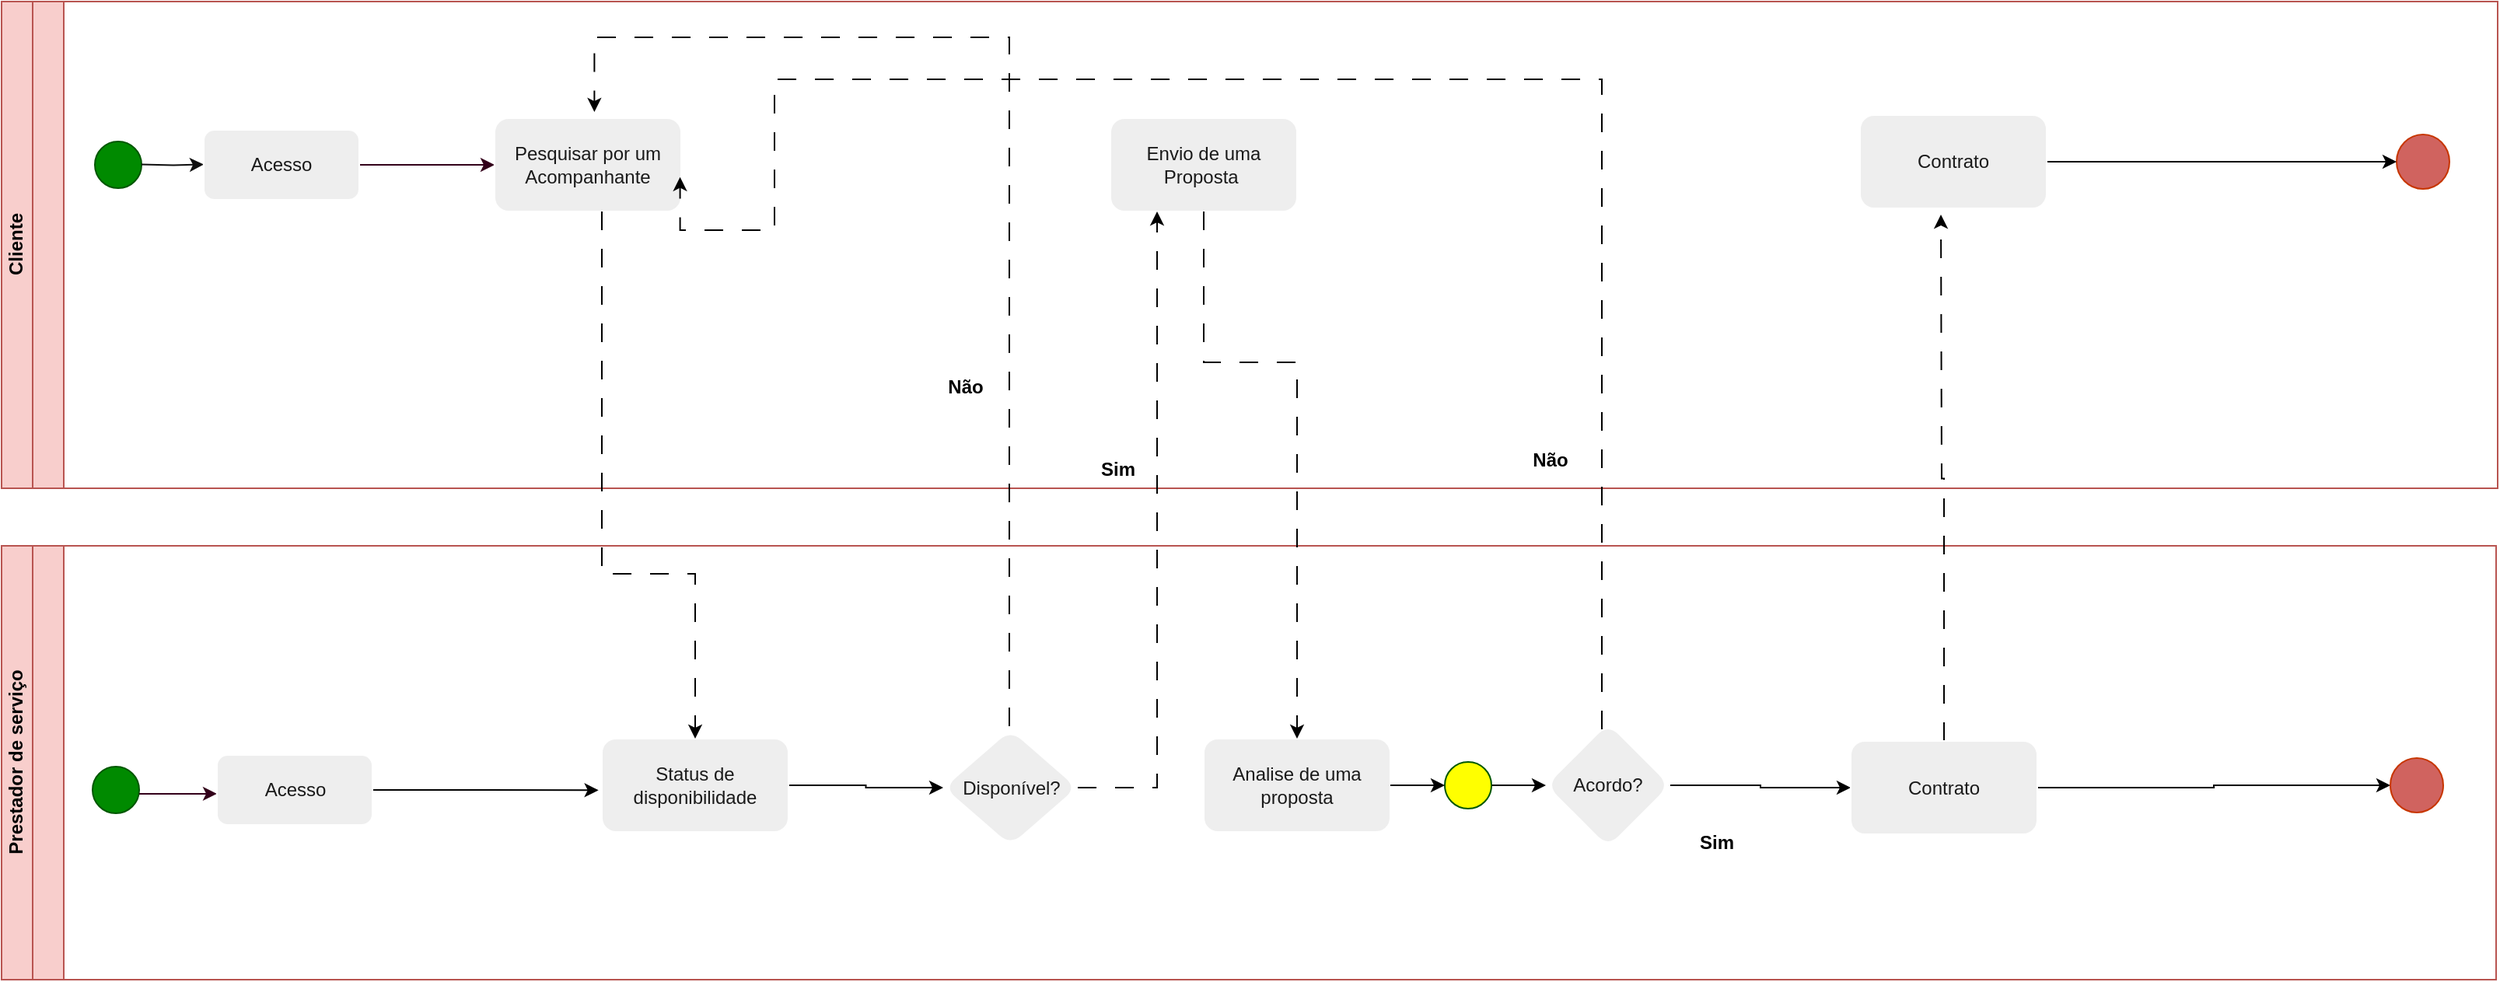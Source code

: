 <mxfile version="24.0.1" type="github">
  <diagram id="prtHgNgQTEPvFCAcTncT" name="Page-1">
    <mxGraphModel dx="1622" dy="1015" grid="0" gridSize="10" guides="1" tooltips="1" connect="1" arrows="1" fold="1" page="1" pageScale="1" pageWidth="827" pageHeight="1169" background="#FFFFFF" math="0" shadow="0">
      <root>
        <mxCell id="0" />
        <mxCell id="1" parent="0" />
        <mxCell id="5pNz5yCcSIAwaGnznMOf-3" value="Prestador de serviço" style="swimlane;html=1;childLayout=stackLayout;resizeParent=1;resizeParentMax=0;horizontal=0;startSize=20;horizontalStack=0;labelBackgroundColor=none;fillColor=#f8cecc;strokeColor=#b85450;" parent="1" vertex="1">
          <mxGeometry x="54" y="435" width="1604" height="279" as="geometry" />
        </mxCell>
        <mxCell id="5pNz5yCcSIAwaGnznMOf-4" value="&amp;nbsp;&lt;div&gt;&lt;br&gt;&lt;/div&gt;" style="swimlane;html=1;startSize=20;horizontal=0;labelBackgroundColor=none;fillColor=#f8cecc;strokeColor=#b85450;" parent="5pNz5yCcSIAwaGnznMOf-3" vertex="1">
          <mxGeometry x="20" width="1584" height="279" as="geometry" />
        </mxCell>
        <mxCell id="5pNz5yCcSIAwaGnznMOf-25" value="" style="verticalLabelPosition=bottom;verticalAlign=top;html=1;shape=mxgraph.flowchart.on-page_reference;fillColor=#008a00;strokeColor=#005700;labelBackgroundColor=none;fontColor=#ffffff;" parent="5pNz5yCcSIAwaGnznMOf-4" vertex="1">
          <mxGeometry x="38.5" y="142" width="30" height="30" as="geometry" />
        </mxCell>
        <mxCell id="Df03aj2ZQIvmBR8gezqD-38" value="" style="edgeStyle=orthogonalEdgeStyle;rounded=0;orthogonalLoop=1;jettySize=auto;html=1;" parent="5pNz5yCcSIAwaGnznMOf-4" source="Df03aj2ZQIvmBR8gezqD-69" target="Df03aj2ZQIvmBR8gezqD-37" edge="1">
          <mxGeometry relative="1" as="geometry" />
        </mxCell>
        <mxCell id="5pNz5yCcSIAwaGnznMOf-45" value="Analise de uma proposta" style="whiteSpace=wrap;html=1;fillColor=#EEEEEE;strokeColor=#FFFFFF;fontColor=#1A1A1A;rounded=1;labelBackgroundColor=none;" parent="5pNz5yCcSIAwaGnznMOf-4" vertex="1">
          <mxGeometry x="753" y="124" width="120" height="60" as="geometry" />
        </mxCell>
        <mxCell id="Df03aj2ZQIvmBR8gezqD-25" style="edgeStyle=orthogonalEdgeStyle;rounded=0;orthogonalLoop=1;jettySize=auto;html=1;exitX=1;exitY=0.5;exitDx=0;exitDy=0;fontColor=#000000;" parent="5pNz5yCcSIAwaGnznMOf-4" source="5pNz5yCcSIAwaGnznMOf-27" edge="1">
          <mxGeometry relative="1" as="geometry">
            <mxPoint x="363.833" y="157.167" as="targetPoint" />
          </mxGeometry>
        </mxCell>
        <mxCell id="Df03aj2ZQIvmBR8gezqD-72" value="" style="edgeStyle=orthogonalEdgeStyle;rounded=0;orthogonalLoop=1;jettySize=auto;html=1;strokeColor=#33001A;" parent="5pNz5yCcSIAwaGnznMOf-4" edge="1">
          <mxGeometry relative="1" as="geometry">
            <mxPoint x="68.5" y="159.44" as="sourcePoint" />
            <mxPoint x="118.5" y="159.44" as="targetPoint" />
          </mxGeometry>
        </mxCell>
        <mxCell id="5pNz5yCcSIAwaGnznMOf-27" value="Acesso" style="rounded=1;whiteSpace=wrap;html=1;labelBackgroundColor=none;fillColor=#EEEEEE;strokeColor=#FFFFFF;fontColor=#1A1A1A;" parent="5pNz5yCcSIAwaGnznMOf-4" vertex="1">
          <mxGeometry x="118.5" y="134.5" width="100" height="45" as="geometry" />
        </mxCell>
        <mxCell id="Df03aj2ZQIvmBR8gezqD-26" style="edgeStyle=orthogonalEdgeStyle;rounded=0;orthogonalLoop=1;jettySize=auto;html=1;entryX=0;entryY=0.5;entryDx=0;entryDy=0;fontColor=#000000;" parent="5pNz5yCcSIAwaGnznMOf-4" source="Df03aj2ZQIvmBR8gezqD-6" target="Df03aj2ZQIvmBR8gezqD-20" edge="1">
          <mxGeometry relative="1" as="geometry" />
        </mxCell>
        <mxCell id="Df03aj2ZQIvmBR8gezqD-6" value="Status de disponibilidade" style="whiteSpace=wrap;html=1;fillColor=#EEEEEE;strokeColor=#FFFFFF;fontColor=#1A1A1A;rounded=1;labelBackgroundColor=none;" parent="5pNz5yCcSIAwaGnznMOf-4" vertex="1">
          <mxGeometry x="366" y="124" width="120" height="60" as="geometry" />
        </mxCell>
        <mxCell id="Df03aj2ZQIvmBR8gezqD-20" value="Disponível?" style="rhombus;whiteSpace=wrap;html=1;fillColor=#EEEEEE;strokeColor=#FFFFFF;fontColor=#1A1A1A;rounded=1;labelBackgroundColor=none;" parent="5pNz5yCcSIAwaGnznMOf-4" vertex="1">
          <mxGeometry x="585.5" y="118" width="86.5" height="75" as="geometry" />
        </mxCell>
        <mxCell id="Df03aj2ZQIvmBR8gezqD-44" value="" style="edgeStyle=orthogonalEdgeStyle;rounded=0;orthogonalLoop=1;jettySize=auto;html=1;" parent="5pNz5yCcSIAwaGnznMOf-4" source="Df03aj2ZQIvmBR8gezqD-37" target="Df03aj2ZQIvmBR8gezqD-43" edge="1">
          <mxGeometry relative="1" as="geometry" />
        </mxCell>
        <mxCell id="Df03aj2ZQIvmBR8gezqD-37" value="Acordo?" style="rhombus;whiteSpace=wrap;html=1;fillColor=#EEEEEE;strokeColor=#FFFFFF;fontColor=#1A1A1A;rounded=1;labelBackgroundColor=none;" parent="5pNz5yCcSIAwaGnznMOf-4" vertex="1">
          <mxGeometry x="973" y="114" width="80" height="80" as="geometry" />
        </mxCell>
        <mxCell id="Df03aj2ZQIvmBR8gezqD-75" style="edgeStyle=orthogonalEdgeStyle;rounded=0;orthogonalLoop=1;jettySize=auto;html=1;dashed=1;dashPattern=12 12;" parent="5pNz5yCcSIAwaGnznMOf-4" source="Df03aj2ZQIvmBR8gezqD-43" edge="1">
          <mxGeometry relative="1" as="geometry">
            <mxPoint x="1227" y="-213" as="targetPoint" />
          </mxGeometry>
        </mxCell>
        <mxCell id="M50wYx_1Q1ywH-x-xSe5-16" style="edgeStyle=orthogonalEdgeStyle;rounded=0;orthogonalLoop=1;jettySize=auto;html=1;entryX=0;entryY=0.5;entryDx=0;entryDy=0;" edge="1" parent="5pNz5yCcSIAwaGnznMOf-4" source="Df03aj2ZQIvmBR8gezqD-43" target="M50wYx_1Q1ywH-x-xSe5-14">
          <mxGeometry relative="1" as="geometry">
            <mxPoint x="1506" y="153" as="targetPoint" />
          </mxGeometry>
        </mxCell>
        <mxCell id="Df03aj2ZQIvmBR8gezqD-43" value="Contrato" style="whiteSpace=wrap;html=1;fillColor=#EEEEEE;strokeColor=#FFFFFF;fontColor=#1A1A1A;rounded=1;labelBackgroundColor=none;" parent="5pNz5yCcSIAwaGnznMOf-4" vertex="1">
          <mxGeometry x="1169" y="125.5" width="120" height="60" as="geometry" />
        </mxCell>
        <mxCell id="Df03aj2ZQIvmBR8gezqD-48" value="Sim" style="text;html=1;align=center;verticalAlign=middle;whiteSpace=wrap;rounded=0;fontStyle=1" parent="5pNz5yCcSIAwaGnznMOf-4" vertex="1">
          <mxGeometry x="1053" y="177" width="60" height="27" as="geometry" />
        </mxCell>
        <mxCell id="Df03aj2ZQIvmBR8gezqD-69" value="" style="verticalLabelPosition=bottom;verticalAlign=top;html=1;shape=mxgraph.flowchart.on-page_reference;fillColor=#FFFF00;strokeColor=#005700;labelBackgroundColor=none;fontColor=#ffffff;" parent="5pNz5yCcSIAwaGnznMOf-4" vertex="1">
          <mxGeometry x="908" y="139" width="30" height="30" as="geometry" />
        </mxCell>
        <mxCell id="Df03aj2ZQIvmBR8gezqD-70" value="" style="edgeStyle=orthogonalEdgeStyle;rounded=0;orthogonalLoop=1;jettySize=auto;html=1;" parent="5pNz5yCcSIAwaGnznMOf-4" source="5pNz5yCcSIAwaGnznMOf-45" target="Df03aj2ZQIvmBR8gezqD-69" edge="1">
          <mxGeometry relative="1" as="geometry">
            <mxPoint x="937" y="511" as="sourcePoint" />
            <mxPoint x="1037" y="511" as="targetPoint" />
          </mxGeometry>
        </mxCell>
        <mxCell id="M50wYx_1Q1ywH-x-xSe5-17" style="edgeStyle=orthogonalEdgeStyle;rounded=0;orthogonalLoop=1;jettySize=auto;html=1;exitX=0;exitY=0.5;exitDx=0;exitDy=0;" edge="1" parent="5pNz5yCcSIAwaGnznMOf-4" source="M50wYx_1Q1ywH-x-xSe5-14">
          <mxGeometry relative="1" as="geometry">
            <mxPoint x="1515.714" y="154.143" as="targetPoint" />
          </mxGeometry>
        </mxCell>
        <mxCell id="M50wYx_1Q1ywH-x-xSe5-14" value="" style="ellipse;whiteSpace=wrap;html=1;fillColor=#d0635f;strokeColor=#C73500;fontColor=#000000;rounded=1;labelBackgroundColor=none;" vertex="1" parent="5pNz5yCcSIAwaGnznMOf-4">
          <mxGeometry x="1516" y="136.5" width="34" height="35" as="geometry" />
        </mxCell>
        <mxCell id="5pNz5yCcSIAwaGnznMOf-16" value="Cliente" style="swimlane;html=1;childLayout=stackLayout;resizeParent=1;resizeParentMax=0;horizontal=0;startSize=20;horizontalStack=0;labelBackgroundColor=none;fillColor=#f8cecc;strokeColor=#b85450;" parent="1" vertex="1">
          <mxGeometry x="54" y="85" width="1605" height="313" as="geometry" />
        </mxCell>
        <mxCell id="5pNz5yCcSIAwaGnznMOf-17" value="&amp;nbsp;&lt;div&gt;&lt;br&gt;&lt;/div&gt;" style="swimlane;html=1;startSize=20;horizontal=0;labelBackgroundColor=none;fillColor=#f8cecc;strokeColor=#b85450;" parent="5pNz5yCcSIAwaGnznMOf-16" vertex="1">
          <mxGeometry x="20" width="1585" height="313" as="geometry" />
        </mxCell>
        <mxCell id="5pNz5yCcSIAwaGnznMOf-18" value="" style="verticalLabelPosition=bottom;verticalAlign=top;html=1;shape=mxgraph.flowchart.on-page_reference;fillColor=#008a00;strokeColor=#005700;labelBackgroundColor=none;fontColor=#ffffff;" parent="5pNz5yCcSIAwaGnznMOf-17" vertex="1">
          <mxGeometry x="40" y="90" width="30" height="30" as="geometry" />
        </mxCell>
        <mxCell id="5pNz5yCcSIAwaGnznMOf-40" value="" style="edgeStyle=orthogonalEdgeStyle;rounded=0;orthogonalLoop=1;jettySize=auto;html=1;strokeColor=#33001A;fontColor=#000000;" parent="5pNz5yCcSIAwaGnznMOf-17" source="5pNz5yCcSIAwaGnznMOf-20" target="5pNz5yCcSIAwaGnznMOf-39" edge="1">
          <mxGeometry relative="1" as="geometry" />
        </mxCell>
        <mxCell id="Df03aj2ZQIvmBR8gezqD-71" value="" style="edgeStyle=orthogonalEdgeStyle;rounded=0;orthogonalLoop=1;jettySize=auto;html=1;strokeColor=#0F0F0F;" parent="5pNz5yCcSIAwaGnznMOf-17" edge="1">
          <mxGeometry relative="1" as="geometry">
            <mxPoint x="70" y="104.75" as="sourcePoint" />
            <mxPoint x="110" y="104.75" as="targetPoint" />
          </mxGeometry>
        </mxCell>
        <mxCell id="5pNz5yCcSIAwaGnznMOf-20" value="Acesso" style="rounded=1;whiteSpace=wrap;html=1;labelBackgroundColor=none;fillColor=#EEEEEE;strokeColor=#FFFFFF;fontColor=#1A1A1A;" parent="5pNz5yCcSIAwaGnznMOf-17" vertex="1">
          <mxGeometry x="110" y="82.5" width="100" height="45" as="geometry" />
        </mxCell>
        <mxCell id="5pNz5yCcSIAwaGnznMOf-39" value="Pesquisar por um Acompanhante" style="whiteSpace=wrap;html=1;fillColor=#EEEEEE;strokeColor=#FFFFFF;fontColor=#1A1A1A;rounded=1;labelBackgroundColor=none;" parent="5pNz5yCcSIAwaGnznMOf-17" vertex="1">
          <mxGeometry x="297" y="75" width="120" height="60" as="geometry" />
        </mxCell>
        <mxCell id="5pNz5yCcSIAwaGnznMOf-41" value="Envio de uma Proposta&amp;nbsp;" style="whiteSpace=wrap;html=1;fillColor=#EEEEEE;strokeColor=#FFFFFF;fontColor=#1A1A1A;rounded=1;labelBackgroundColor=none;" parent="5pNz5yCcSIAwaGnznMOf-17" vertex="1">
          <mxGeometry x="693" y="75" width="120" height="60" as="geometry" />
        </mxCell>
        <mxCell id="Df03aj2ZQIvmBR8gezqD-30" value="Não" style="text;html=1;align=center;verticalAlign=middle;whiteSpace=wrap;rounded=0;fontStyle=1;fontColor=#000000;" parent="5pNz5yCcSIAwaGnznMOf-17" vertex="1">
          <mxGeometry x="570" y="234" width="60" height="27" as="geometry" />
        </mxCell>
        <mxCell id="Df03aj2ZQIvmBR8gezqD-47" value="" style="ellipse;whiteSpace=wrap;html=1;fillColor=#d0635f;strokeColor=#C73500;fontColor=#000000;rounded=1;labelBackgroundColor=none;" parent="5pNz5yCcSIAwaGnznMOf-17" vertex="1">
          <mxGeometry x="1520" y="85.5" width="34" height="35" as="geometry" />
        </mxCell>
        <mxCell id="Df03aj2ZQIvmBR8gezqD-78" value="" style="edgeStyle=orthogonalEdgeStyle;rounded=0;orthogonalLoop=1;jettySize=auto;html=1;entryX=0;entryY=0.5;entryDx=0;entryDy=0;" parent="5pNz5yCcSIAwaGnznMOf-17" source="Df03aj2ZQIvmBR8gezqD-73" target="Df03aj2ZQIvmBR8gezqD-47" edge="1">
          <mxGeometry relative="1" as="geometry">
            <mxPoint x="1480" y="105" as="targetPoint" />
          </mxGeometry>
        </mxCell>
        <mxCell id="Df03aj2ZQIvmBR8gezqD-73" value="Contrato" style="whiteSpace=wrap;html=1;fillColor=#EEEEEE;strokeColor=#FFFFFF;fontColor=#1A1A1A;rounded=1;labelBackgroundColor=none;" parent="5pNz5yCcSIAwaGnznMOf-17" vertex="1">
          <mxGeometry x="1175" y="73" width="120" height="60" as="geometry" />
        </mxCell>
        <mxCell id="Df03aj2ZQIvmBR8gezqD-29" style="edgeStyle=orthogonalEdgeStyle;rounded=0;orthogonalLoop=1;jettySize=auto;html=1;dashed=1;dashPattern=12 12;fontColor=#000000;" parent="5pNz5yCcSIAwaGnznMOf-17" edge="1">
          <mxGeometry relative="1" as="geometry">
            <Array as="points">
              <mxPoint x="623.01" y="23" />
              <mxPoint x="357.01" y="23" />
            </Array>
            <mxPoint x="628" y="466" as="sourcePoint" />
            <mxPoint x="361.19" y="71" as="targetPoint" />
          </mxGeometry>
        </mxCell>
        <mxCell id="Df03aj2ZQIvmBR8gezqD-32" style="edgeStyle=orthogonalEdgeStyle;rounded=0;orthogonalLoop=1;jettySize=auto;html=1;entryX=0.25;entryY=1;entryDx=0;entryDy=0;dashed=1;dashPattern=12 12;fontColor=#000000;" parent="1" source="Df03aj2ZQIvmBR8gezqD-20" target="5pNz5yCcSIAwaGnznMOf-41" edge="1">
          <mxGeometry relative="1" as="geometry" />
        </mxCell>
        <mxCell id="Df03aj2ZQIvmBR8gezqD-33" style="edgeStyle=orthogonalEdgeStyle;rounded=0;orthogonalLoop=1;jettySize=auto;html=1;entryX=0.5;entryY=0;entryDx=0;entryDy=0;dashed=1;dashPattern=12 12;fontColor=#000000;" parent="1" source="5pNz5yCcSIAwaGnznMOf-39" target="Df03aj2ZQIvmBR8gezqD-6" edge="1">
          <mxGeometry relative="1" as="geometry">
            <Array as="points">
              <mxPoint x="440" y="453" />
              <mxPoint x="500" y="453" />
            </Array>
          </mxGeometry>
        </mxCell>
        <mxCell id="Df03aj2ZQIvmBR8gezqD-41" style="edgeStyle=orthogonalEdgeStyle;rounded=0;orthogonalLoop=1;jettySize=auto;html=1;entryX=0.994;entryY=0.631;entryDx=0;entryDy=0;entryPerimeter=0;dashed=1;dashPattern=12 12;fontColor=#000000;" parent="1" source="Df03aj2ZQIvmBR8gezqD-37" target="5pNz5yCcSIAwaGnznMOf-39" edge="1">
          <mxGeometry relative="1" as="geometry">
            <Array as="points">
              <mxPoint x="1083" y="135" />
              <mxPoint x="551" y="135" />
              <mxPoint x="551" y="232" />
              <mxPoint x="490" y="232" />
            </Array>
          </mxGeometry>
        </mxCell>
        <mxCell id="Df03aj2ZQIvmBR8gezqD-42" value="Não" style="text;html=1;align=center;verticalAlign=middle;whiteSpace=wrap;rounded=0;fontStyle=1" parent="1" vertex="1">
          <mxGeometry x="1020" y="366" width="60" height="27" as="geometry" />
        </mxCell>
        <mxCell id="Df03aj2ZQIvmBR8gezqD-66" value="Sim" style="text;html=1;align=center;verticalAlign=middle;whiteSpace=wrap;rounded=0;fontStyle=1;fontColor=#000000;" parent="1" vertex="1">
          <mxGeometry x="742" y="372" width="60" height="27" as="geometry" />
        </mxCell>
        <mxCell id="Df03aj2ZQIvmBR8gezqD-34" style="edgeStyle=orthogonalEdgeStyle;rounded=0;orthogonalLoop=1;jettySize=auto;html=1;dashed=1;dashPattern=12 12;fontColor=#000000;entryX=0.5;entryY=0;entryDx=0;entryDy=0;" parent="1" source="5pNz5yCcSIAwaGnznMOf-41" edge="1" target="5pNz5yCcSIAwaGnznMOf-45">
          <mxGeometry relative="1" as="geometry">
            <mxPoint x="876" y="546" as="targetPoint" />
            <Array as="points">
              <mxPoint x="827" y="317" />
              <mxPoint x="887" y="317" />
            </Array>
          </mxGeometry>
        </mxCell>
      </root>
    </mxGraphModel>
  </diagram>
</mxfile>
